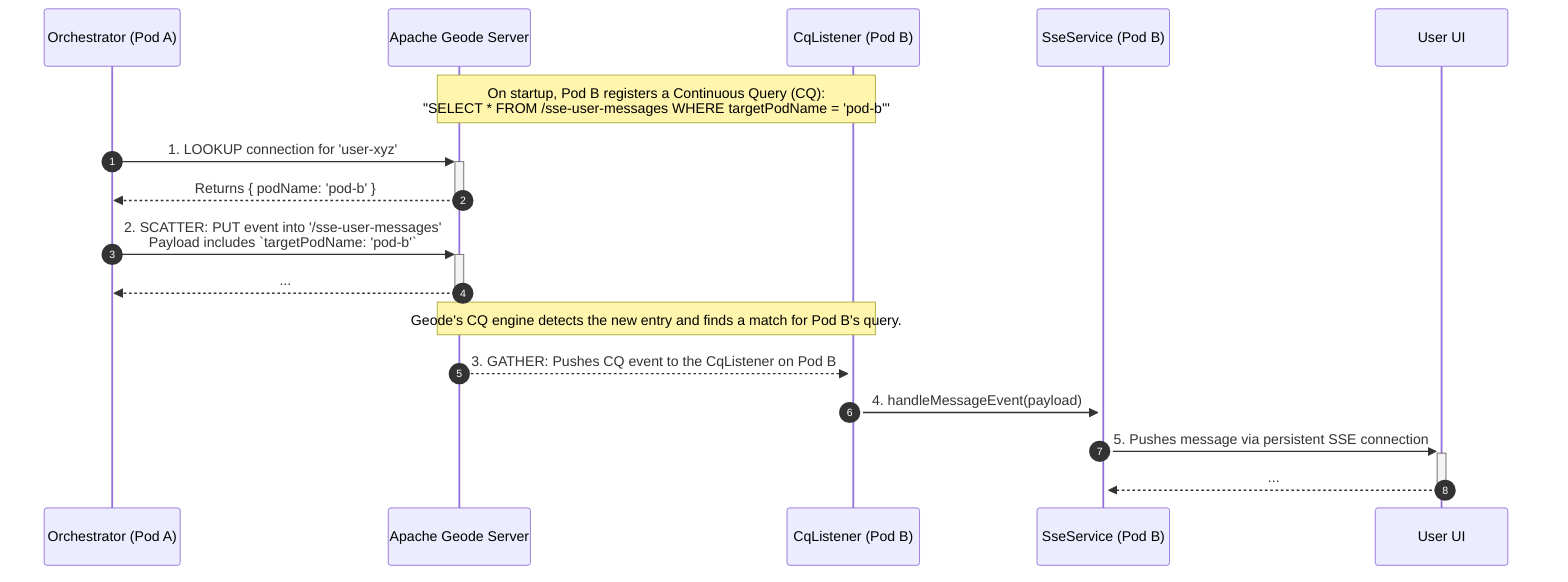 sequenceDiagram
    autonumber
    participant Orchestrator as Orchestrator (Pod A)
    participant Geode as Apache Geode Server
    participant CqListener as CqListener (Pod B)
    participant SseService as SseService (Pod B)
    participant UserUI as User UI

    Note over Geode, CqListener: On startup, Pod B registers a Continuous Query (CQ):<br/>"SELECT * FROM /sse-user-messages WHERE targetPodName = 'pod-b'"

    Orchestrator->>+Geode: 1. LOOKUP connection for 'user-xyz'
    Geode-->>-Orchestrator: Returns { podName: 'pod-b' }

    Orchestrator->>+Geode: 2. SCATTER: PUT event into '/sse-user-messages'<br/>Payload includes `targetPodName: 'pod-b'`
    Geode-->>-Orchestrator: ...

    Note over Geode, CqListener: Geode's CQ engine detects the new entry and finds a match for Pod B's query.

    Geode-->>+CqListener: 3. GATHER: Pushes CQ event to the CqListener on Pod B
    CqListener->>+SseService: 4. handleMessageEvent(payload)
    SseService->>+UserUI: 5. Pushes message via persistent SSE connection
    UserUI-->>-SseService: ...